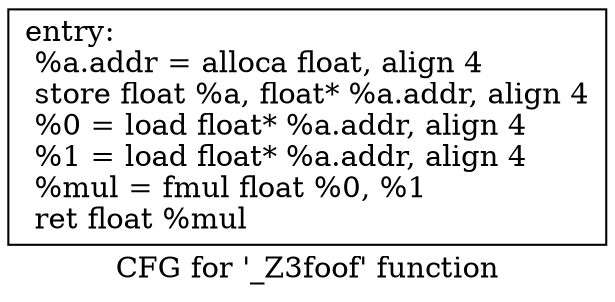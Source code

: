 digraph "CFG for '_Z3foof' function" {
	label="CFG for '_Z3foof' function";

	Node0x158bc30 [shape=record,label="{entry:\l  %a.addr = alloca float, align 4\l  store float %a, float* %a.addr, align 4\l  %0 = load float* %a.addr, align 4\l  %1 = load float* %a.addr, align 4\l  %mul = fmul float %0, %1\l  ret float %mul\l}"];
}
